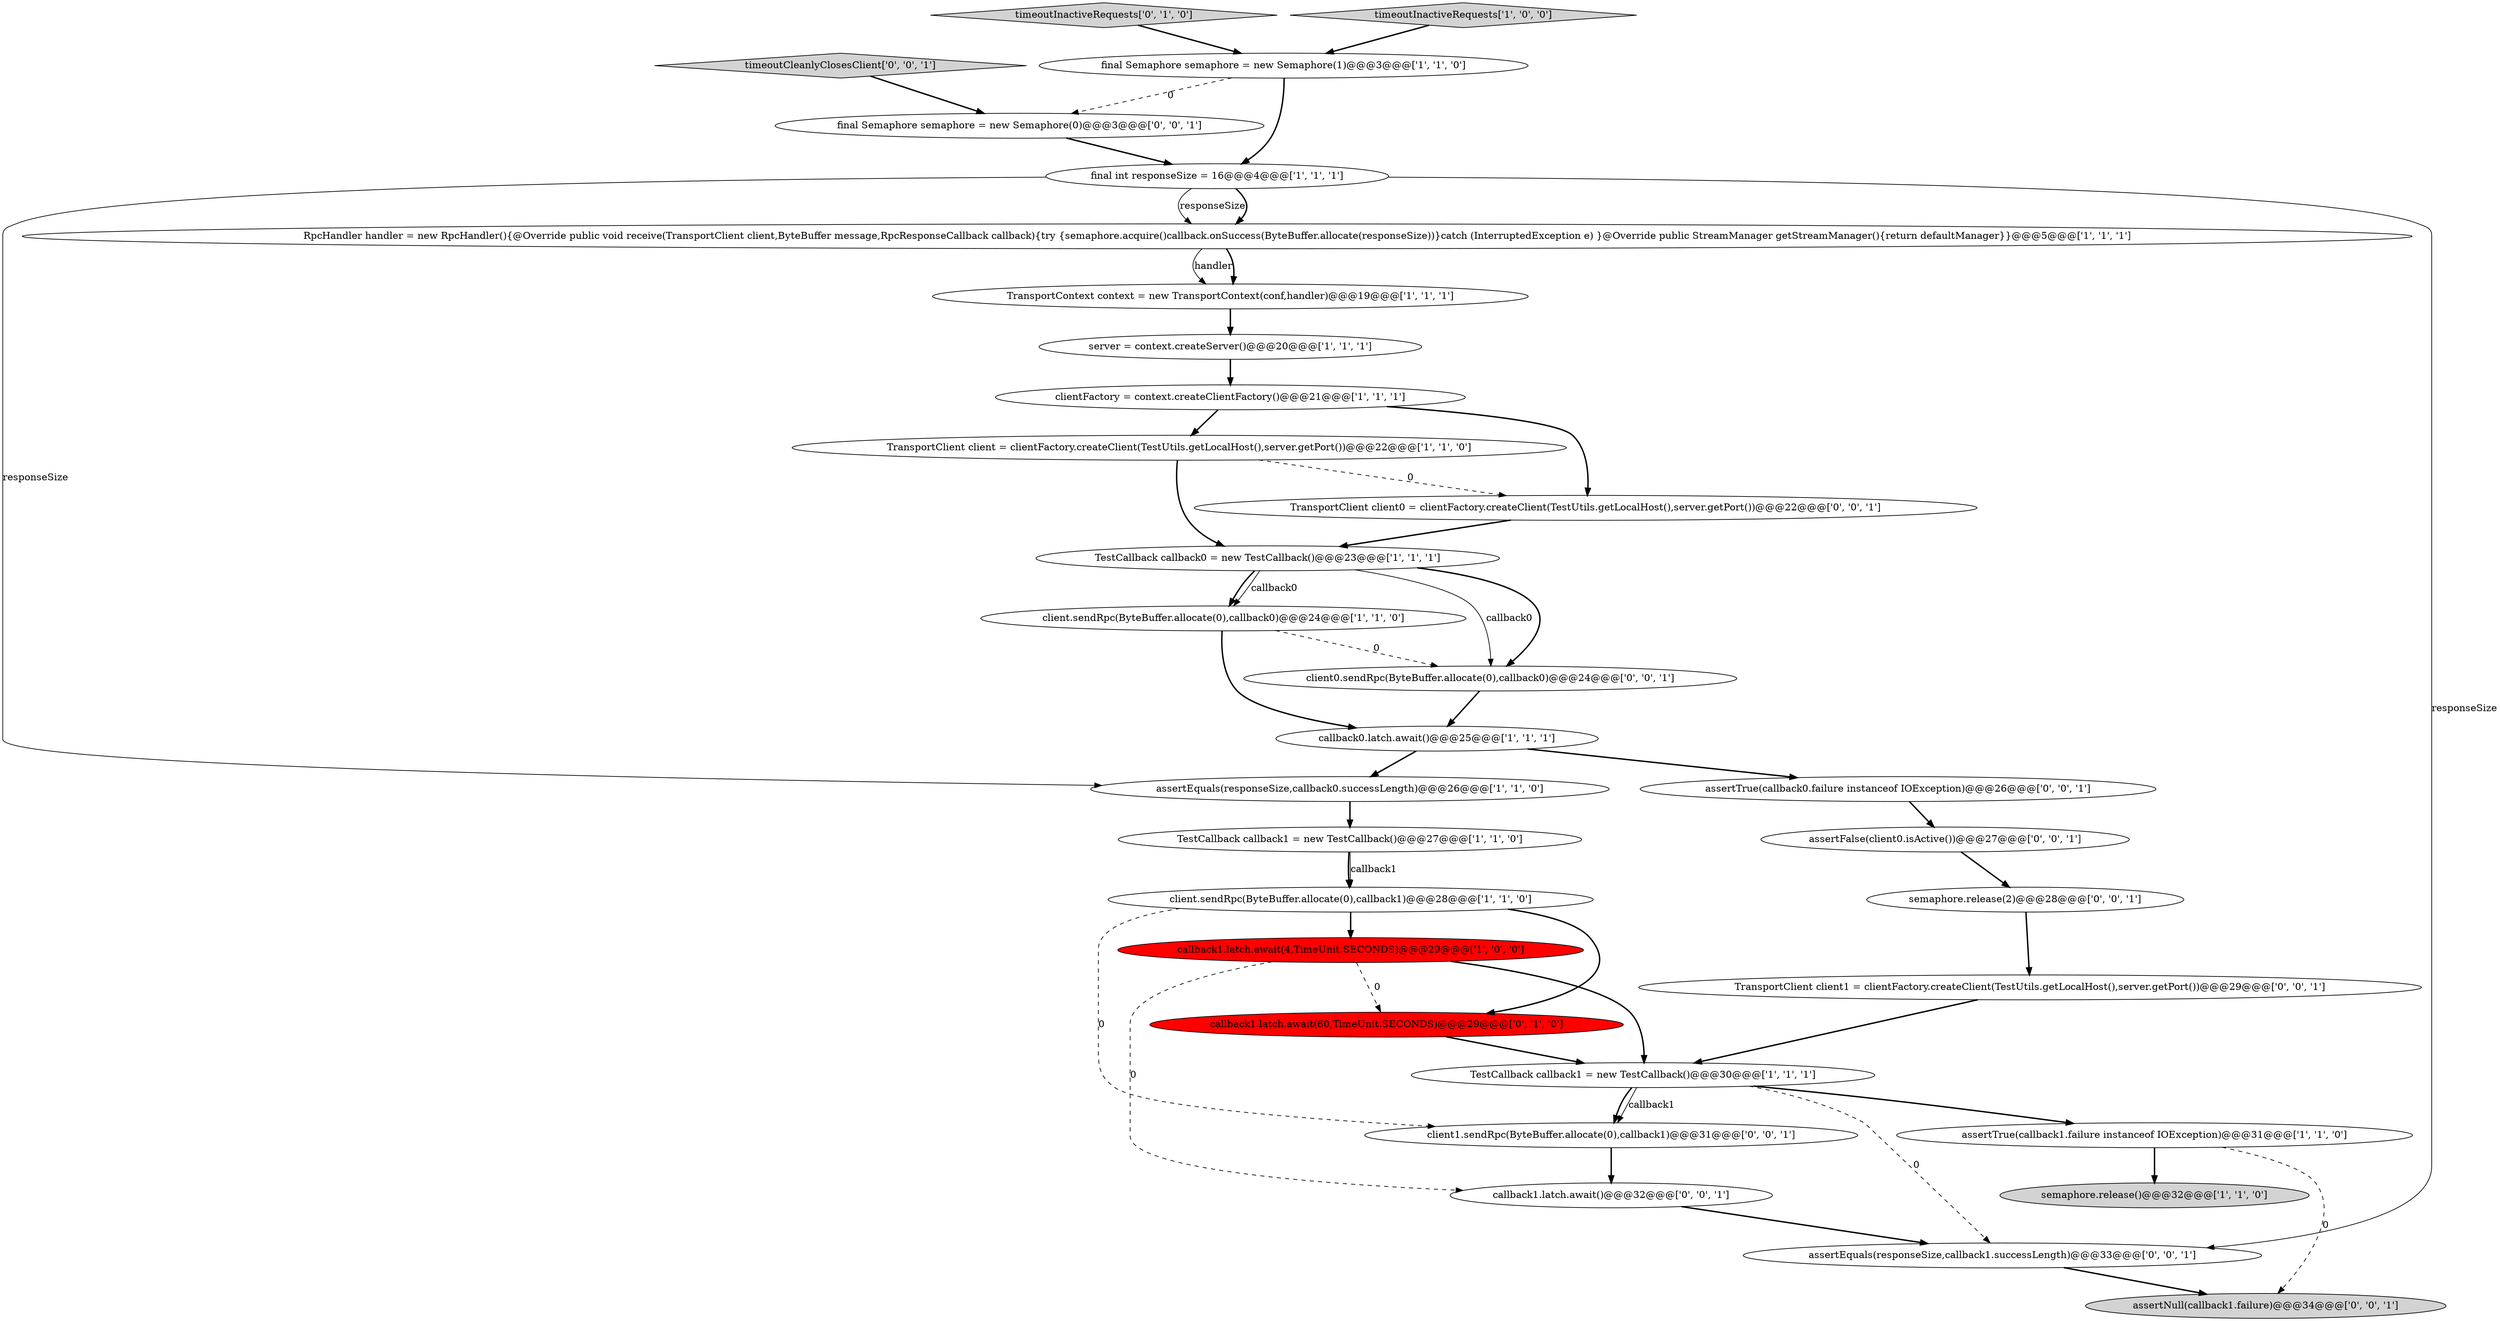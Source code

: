 digraph {
4 [style = filled, label = "TestCallback callback1 = new TestCallback()@@@30@@@['1', '1', '1']", fillcolor = white, shape = ellipse image = "AAA0AAABBB1BBB"];
3 [style = filled, label = "callback1.latch.await(4,TimeUnit.SECONDS)@@@29@@@['1', '0', '0']", fillcolor = red, shape = ellipse image = "AAA1AAABBB1BBB"];
31 [style = filled, label = "semaphore.release(2)@@@28@@@['0', '0', '1']", fillcolor = white, shape = ellipse image = "AAA0AAABBB3BBB"];
12 [style = filled, label = "TransportContext context = new TransportContext(conf,handler)@@@19@@@['1', '1', '1']", fillcolor = white, shape = ellipse image = "AAA0AAABBB1BBB"];
28 [style = filled, label = "assertEquals(responseSize,callback1.successLength)@@@33@@@['0', '0', '1']", fillcolor = white, shape = ellipse image = "AAA0AAABBB3BBB"];
23 [style = filled, label = "client0.sendRpc(ByteBuffer.allocate(0),callback0)@@@24@@@['0', '0', '1']", fillcolor = white, shape = ellipse image = "AAA0AAABBB3BBB"];
29 [style = filled, label = "timeoutCleanlyClosesClient['0', '0', '1']", fillcolor = lightgray, shape = diamond image = "AAA0AAABBB3BBB"];
30 [style = filled, label = "final Semaphore semaphore = new Semaphore(0)@@@3@@@['0', '0', '1']", fillcolor = white, shape = ellipse image = "AAA0AAABBB3BBB"];
24 [style = filled, label = "TransportClient client1 = clientFactory.createClient(TestUtils.getLocalHost(),server.getPort())@@@29@@@['0', '0', '1']", fillcolor = white, shape = ellipse image = "AAA0AAABBB3BBB"];
19 [style = filled, label = "timeoutInactiveRequests['0', '1', '0']", fillcolor = lightgray, shape = diamond image = "AAA0AAABBB2BBB"];
5 [style = filled, label = "assertEquals(responseSize,callback0.successLength)@@@26@@@['1', '1', '0']", fillcolor = white, shape = ellipse image = "AAA0AAABBB1BBB"];
15 [style = filled, label = "callback0.latch.await()@@@25@@@['1', '1', '1']", fillcolor = white, shape = ellipse image = "AAA0AAABBB1BBB"];
22 [style = filled, label = "callback1.latch.await()@@@32@@@['0', '0', '1']", fillcolor = white, shape = ellipse image = "AAA0AAABBB3BBB"];
18 [style = filled, label = "callback1.latch.await(60,TimeUnit.SECONDS)@@@29@@@['0', '1', '0']", fillcolor = red, shape = ellipse image = "AAA1AAABBB2BBB"];
13 [style = filled, label = "final int responseSize = 16@@@4@@@['1', '1', '1']", fillcolor = white, shape = ellipse image = "AAA0AAABBB1BBB"];
9 [style = filled, label = "client.sendRpc(ByteBuffer.allocate(0),callback1)@@@28@@@['1', '1', '0']", fillcolor = white, shape = ellipse image = "AAA0AAABBB1BBB"];
10 [style = filled, label = "server = context.createServer()@@@20@@@['1', '1', '1']", fillcolor = white, shape = ellipse image = "AAA0AAABBB1BBB"];
2 [style = filled, label = "clientFactory = context.createClientFactory()@@@21@@@['1', '1', '1']", fillcolor = white, shape = ellipse image = "AAA0AAABBB1BBB"];
26 [style = filled, label = "assertTrue(callback0.failure instanceof IOException)@@@26@@@['0', '0', '1']", fillcolor = white, shape = ellipse image = "AAA0AAABBB3BBB"];
11 [style = filled, label = "TransportClient client = clientFactory.createClient(TestUtils.getLocalHost(),server.getPort())@@@22@@@['1', '1', '0']", fillcolor = white, shape = ellipse image = "AAA0AAABBB1BBB"];
8 [style = filled, label = "TestCallback callback1 = new TestCallback()@@@27@@@['1', '1', '0']", fillcolor = white, shape = ellipse image = "AAA0AAABBB1BBB"];
7 [style = filled, label = "TestCallback callback0 = new TestCallback()@@@23@@@['1', '1', '1']", fillcolor = white, shape = ellipse image = "AAA0AAABBB1BBB"];
21 [style = filled, label = "TransportClient client0 = clientFactory.createClient(TestUtils.getLocalHost(),server.getPort())@@@22@@@['0', '0', '1']", fillcolor = white, shape = ellipse image = "AAA0AAABBB3BBB"];
1 [style = filled, label = "client.sendRpc(ByteBuffer.allocate(0),callback0)@@@24@@@['1', '1', '0']", fillcolor = white, shape = ellipse image = "AAA0AAABBB1BBB"];
16 [style = filled, label = "RpcHandler handler = new RpcHandler(){@Override public void receive(TransportClient client,ByteBuffer message,RpcResponseCallback callback){try {semaphore.acquire()callback.onSuccess(ByteBuffer.allocate(responseSize))}catch (InterruptedException e) }@Override public StreamManager getStreamManager(){return defaultManager}}@@@5@@@['1', '1', '1']", fillcolor = white, shape = ellipse image = "AAA0AAABBB1BBB"];
27 [style = filled, label = "assertFalse(client0.isActive())@@@27@@@['0', '0', '1']", fillcolor = white, shape = ellipse image = "AAA0AAABBB3BBB"];
20 [style = filled, label = "client1.sendRpc(ByteBuffer.allocate(0),callback1)@@@31@@@['0', '0', '1']", fillcolor = white, shape = ellipse image = "AAA0AAABBB3BBB"];
17 [style = filled, label = "timeoutInactiveRequests['1', '0', '0']", fillcolor = lightgray, shape = diamond image = "AAA0AAABBB1BBB"];
14 [style = filled, label = "semaphore.release()@@@32@@@['1', '1', '0']", fillcolor = lightgray, shape = ellipse image = "AAA0AAABBB1BBB"];
0 [style = filled, label = "assertTrue(callback1.failure instanceof IOException)@@@31@@@['1', '1', '0']", fillcolor = white, shape = ellipse image = "AAA0AAABBB1BBB"];
25 [style = filled, label = "assertNull(callback1.failure)@@@34@@@['0', '0', '1']", fillcolor = lightgray, shape = ellipse image = "AAA0AAABBB3BBB"];
6 [style = filled, label = "final Semaphore semaphore = new Semaphore(1)@@@3@@@['1', '1', '0']", fillcolor = white, shape = ellipse image = "AAA0AAABBB1BBB"];
9->20 [style = dashed, label="0"];
5->8 [style = bold, label=""];
16->12 [style = solid, label="handler"];
7->1 [style = bold, label=""];
30->13 [style = bold, label=""];
29->30 [style = bold, label=""];
17->6 [style = bold, label=""];
1->15 [style = bold, label=""];
31->24 [style = bold, label=""];
3->18 [style = dashed, label="0"];
23->15 [style = bold, label=""];
27->31 [style = bold, label=""];
13->16 [style = solid, label="responseSize"];
22->28 [style = bold, label=""];
3->22 [style = dashed, label="0"];
19->6 [style = bold, label=""];
3->4 [style = bold, label=""];
13->16 [style = bold, label=""];
15->5 [style = bold, label=""];
4->20 [style = solid, label="callback1"];
4->0 [style = bold, label=""];
15->26 [style = bold, label=""];
20->22 [style = bold, label=""];
4->28 [style = dashed, label="0"];
26->27 [style = bold, label=""];
0->14 [style = bold, label=""];
12->10 [style = bold, label=""];
24->4 [style = bold, label=""];
9->18 [style = bold, label=""];
18->4 [style = bold, label=""];
8->9 [style = solid, label="callback1"];
13->28 [style = solid, label="responseSize"];
0->25 [style = dashed, label="0"];
2->21 [style = bold, label=""];
7->23 [style = solid, label="callback0"];
6->13 [style = bold, label=""];
7->23 [style = bold, label=""];
13->5 [style = solid, label="responseSize"];
4->20 [style = bold, label=""];
8->9 [style = bold, label=""];
7->1 [style = solid, label="callback0"];
28->25 [style = bold, label=""];
9->3 [style = bold, label=""];
21->7 [style = bold, label=""];
10->2 [style = bold, label=""];
6->30 [style = dashed, label="0"];
1->23 [style = dashed, label="0"];
16->12 [style = bold, label=""];
2->11 [style = bold, label=""];
11->7 [style = bold, label=""];
11->21 [style = dashed, label="0"];
}
